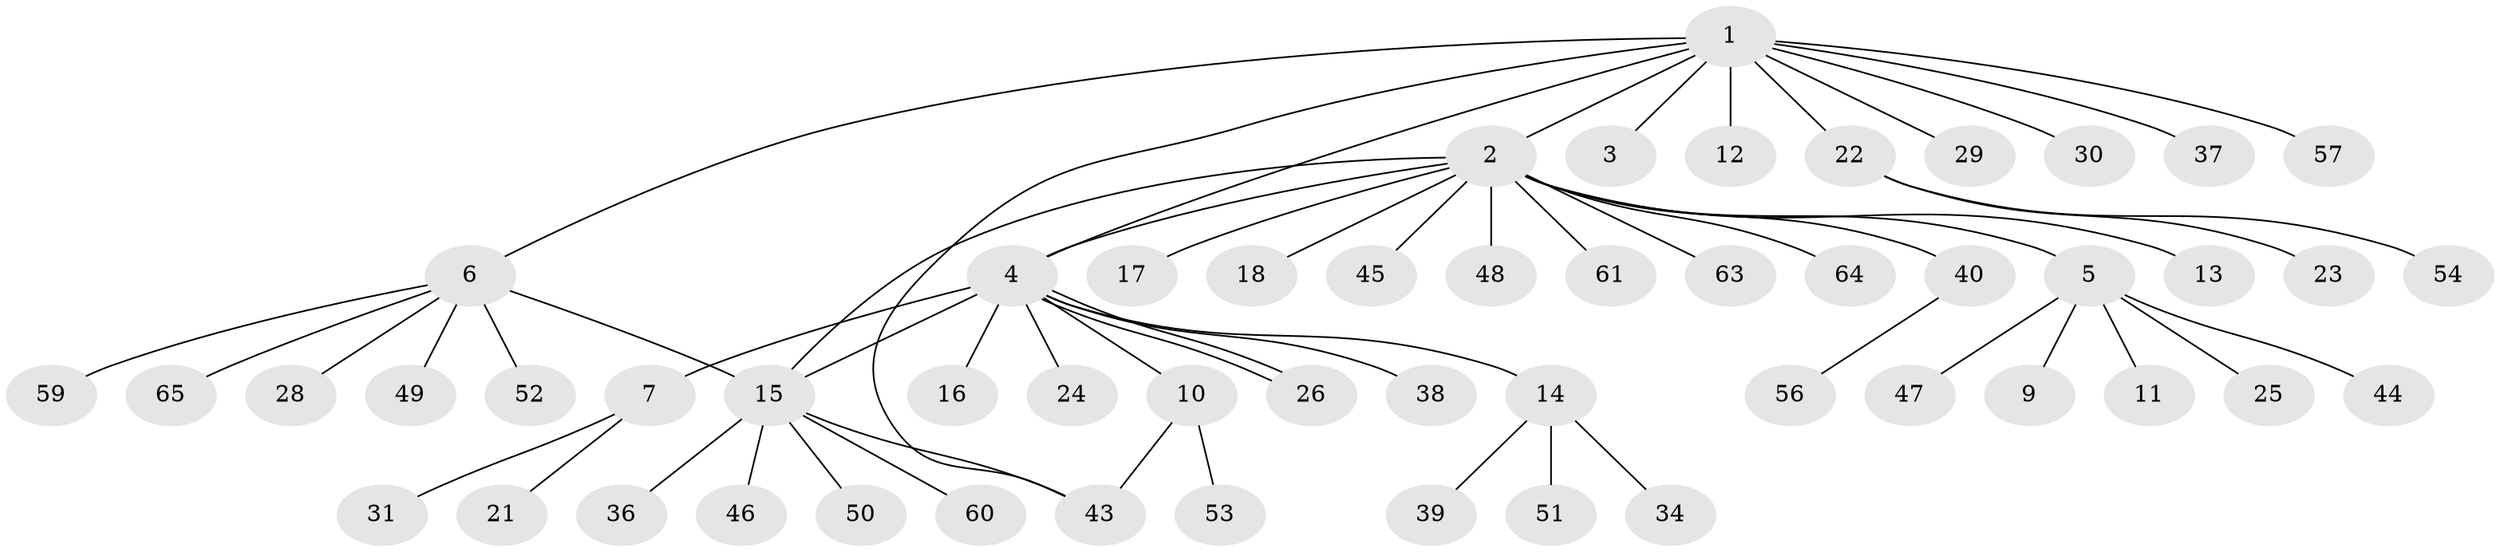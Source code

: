 // original degree distribution, {12: 0.030303030303030304, 14: 0.015151515151515152, 1: 0.7424242424242424, 7: 0.015151515151515152, 5: 0.045454545454545456, 2: 0.06060606060606061, 3: 0.045454545454545456, 4: 0.030303030303030304, 10: 0.015151515151515152}
// Generated by graph-tools (version 1.1) at 2025/11/02/27/25 16:11:10]
// undirected, 53 vertices, 58 edges
graph export_dot {
graph [start="1"]
  node [color=gray90,style=filled];
  1 [super="+27"];
  2 [super="+32"];
  3;
  4 [super="+41"];
  5 [super="+62"];
  6 [super="+35"];
  7 [super="+8"];
  9 [super="+55"];
  10 [super="+20"];
  11;
  12;
  13;
  14 [super="+66"];
  15 [super="+19"];
  16;
  17;
  18;
  21;
  22 [super="+33"];
  23;
  24;
  25;
  26;
  28;
  29;
  30;
  31;
  34;
  36;
  37;
  38;
  39;
  40 [super="+42"];
  43 [super="+58"];
  44;
  45;
  46;
  47;
  48;
  49;
  50;
  51;
  52;
  53;
  54;
  56;
  57;
  59;
  60;
  61;
  63;
  64;
  65;
  1 -- 2;
  1 -- 3;
  1 -- 4;
  1 -- 6;
  1 -- 12;
  1 -- 22;
  1 -- 29;
  1 -- 30;
  1 -- 37;
  1 -- 43;
  1 -- 57;
  2 -- 4;
  2 -- 5;
  2 -- 13;
  2 -- 15;
  2 -- 17;
  2 -- 18;
  2 -- 40;
  2 -- 45;
  2 -- 48;
  2 -- 61;
  2 -- 63;
  2 -- 64;
  4 -- 7;
  4 -- 10;
  4 -- 14;
  4 -- 15;
  4 -- 16;
  4 -- 24;
  4 -- 26;
  4 -- 26;
  4 -- 38;
  5 -- 9;
  5 -- 11;
  5 -- 25;
  5 -- 44;
  5 -- 47;
  6 -- 15 [weight=2];
  6 -- 28;
  6 -- 59;
  6 -- 65;
  6 -- 49;
  6 -- 52;
  7 -- 31;
  7 -- 21;
  10 -- 53;
  10 -- 43;
  14 -- 34;
  14 -- 39;
  14 -- 51;
  15 -- 36;
  15 -- 43;
  15 -- 46;
  15 -- 50;
  15 -- 60;
  22 -- 23;
  22 -- 54;
  40 -- 56;
}
